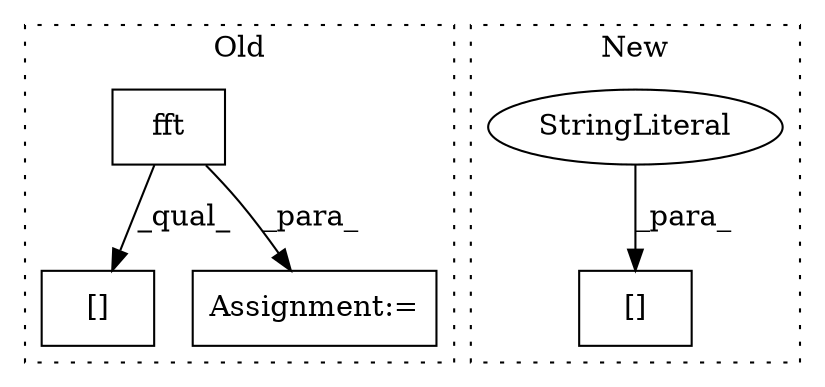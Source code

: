 digraph G {
subgraph cluster0 {
1 [label="fft" a="32" s="2663,2687" l="4,1" shape="box"];
3 [label="[]" a="2" s="2962,3010" l="12,2" shape="box"];
5 [label="Assignment:=" a="7" s="2951" l="1" shape="box"];
label = "Old";
style="dotted";
}
subgraph cluster1 {
2 [label="[]" a="2" s="3431,3452" l="4,1" shape="box"];
4 [label="StringLiteral" a="45" s="3435" l="17" shape="ellipse"];
label = "New";
style="dotted";
}
1 -> 5 [label="_para_"];
1 -> 3 [label="_qual_"];
4 -> 2 [label="_para_"];
}